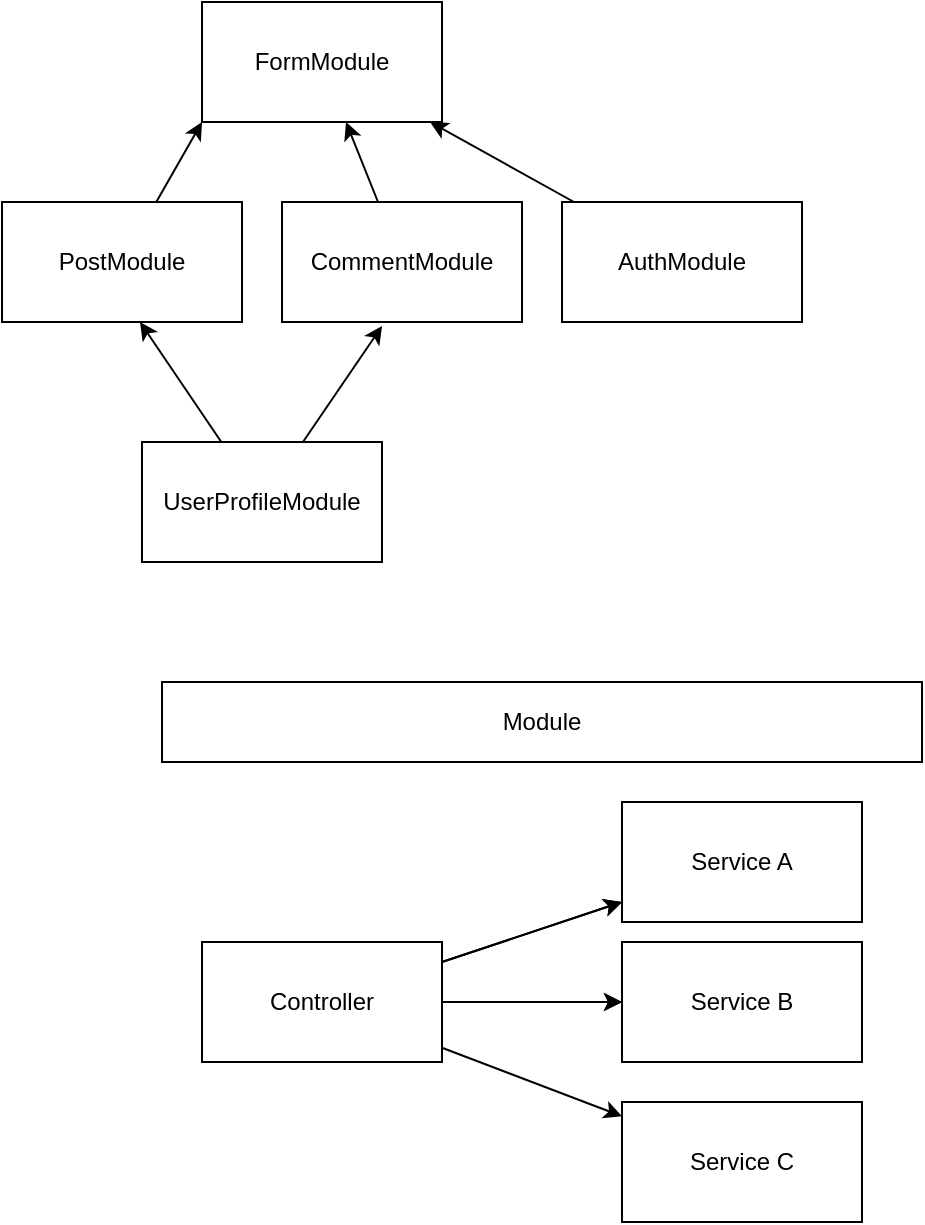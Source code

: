 <mxfile>
    <diagram id="QE0LyGFZmH_6ndS1IdGK" name="Page-1">
        <mxGraphModel dx="592" dy="452" grid="1" gridSize="10" guides="1" tooltips="1" connect="1" arrows="1" fold="1" page="1" pageScale="1" pageWidth="583" pageHeight="827" math="0" shadow="0">
            <root>
                <mxCell id="0"/>
                <mxCell id="1" parent="0"/>
                <mxCell id="2" value="FormModule" style="whiteSpace=wrap;html=1;" parent="1" vertex="1">
                    <mxGeometry x="120" y="60" width="120" height="60" as="geometry"/>
                </mxCell>
                <mxCell id="13" style="edgeStyle=none;html=1;entryX=0;entryY=1;entryDx=0;entryDy=0;" parent="1" source="3" target="2" edge="1">
                    <mxGeometry relative="1" as="geometry"/>
                </mxCell>
                <mxCell id="3" value="PostModule" style="whiteSpace=wrap;html=1;" parent="1" vertex="1">
                    <mxGeometry x="20" y="160" width="120" height="60" as="geometry"/>
                </mxCell>
                <mxCell id="14" style="edgeStyle=none;html=1;" parent="1" source="6" target="2" edge="1">
                    <mxGeometry relative="1" as="geometry"/>
                </mxCell>
                <mxCell id="6" value="CommentModule" style="whiteSpace=wrap;html=1;" parent="1" vertex="1">
                    <mxGeometry x="160" y="160" width="120" height="60" as="geometry"/>
                </mxCell>
                <mxCell id="15" style="edgeStyle=none;html=1;" parent="1" source="8" target="2" edge="1">
                    <mxGeometry relative="1" as="geometry"/>
                </mxCell>
                <mxCell id="8" value="AuthModule" style="whiteSpace=wrap;html=1;" parent="1" vertex="1">
                    <mxGeometry x="300" y="160" width="120" height="60" as="geometry"/>
                </mxCell>
                <mxCell id="16" style="edgeStyle=none;html=1;entryX=0.575;entryY=1;entryDx=0;entryDy=0;entryPerimeter=0;" parent="1" source="10" target="3" edge="1">
                    <mxGeometry relative="1" as="geometry"/>
                </mxCell>
                <mxCell id="17" style="edgeStyle=none;html=1;entryX=0.417;entryY=1.033;entryDx=0;entryDy=0;entryPerimeter=0;" parent="1" source="10" target="6" edge="1">
                    <mxGeometry relative="1" as="geometry"/>
                </mxCell>
                <mxCell id="10" value="UserProfileModule" style="whiteSpace=wrap;html=1;" parent="1" vertex="1">
                    <mxGeometry x="90" y="280" width="120" height="60" as="geometry"/>
                </mxCell>
                <mxCell id="18" value="Module" style="whiteSpace=wrap;html=1;" vertex="1" parent="1">
                    <mxGeometry x="100" y="400" width="380" height="40" as="geometry"/>
                </mxCell>
                <mxCell id="21" value="" style="edgeStyle=none;html=1;" edge="1" parent="1" source="19" target="20">
                    <mxGeometry relative="1" as="geometry"/>
                </mxCell>
                <mxCell id="22" value="" style="edgeStyle=none;html=1;" edge="1" parent="1" source="19" target="20">
                    <mxGeometry relative="1" as="geometry"/>
                </mxCell>
                <mxCell id="24" value="" style="edgeStyle=none;html=1;" edge="1" parent="1" source="19" target="23">
                    <mxGeometry relative="1" as="geometry"/>
                </mxCell>
                <mxCell id="25" value="" style="edgeStyle=none;html=1;" edge="1" parent="1" source="19" target="23">
                    <mxGeometry relative="1" as="geometry"/>
                </mxCell>
                <mxCell id="27" value="" style="edgeStyle=none;html=1;" edge="1" parent="1" source="19" target="26">
                    <mxGeometry relative="1" as="geometry"/>
                </mxCell>
                <mxCell id="19" value="Controller" style="whiteSpace=wrap;html=1;" vertex="1" parent="1">
                    <mxGeometry x="120" y="530" width="120" height="60" as="geometry"/>
                </mxCell>
                <mxCell id="20" value="Service A" style="whiteSpace=wrap;html=1;" vertex="1" parent="1">
                    <mxGeometry x="330" y="460" width="120" height="60" as="geometry"/>
                </mxCell>
                <mxCell id="23" value="Service B" style="whiteSpace=wrap;html=1;" vertex="1" parent="1">
                    <mxGeometry x="330" y="530" width="120" height="60" as="geometry"/>
                </mxCell>
                <mxCell id="26" value="Service C" style="whiteSpace=wrap;html=1;" vertex="1" parent="1">
                    <mxGeometry x="330" y="610" width="120" height="60" as="geometry"/>
                </mxCell>
            </root>
        </mxGraphModel>
    </diagram>
</mxfile>